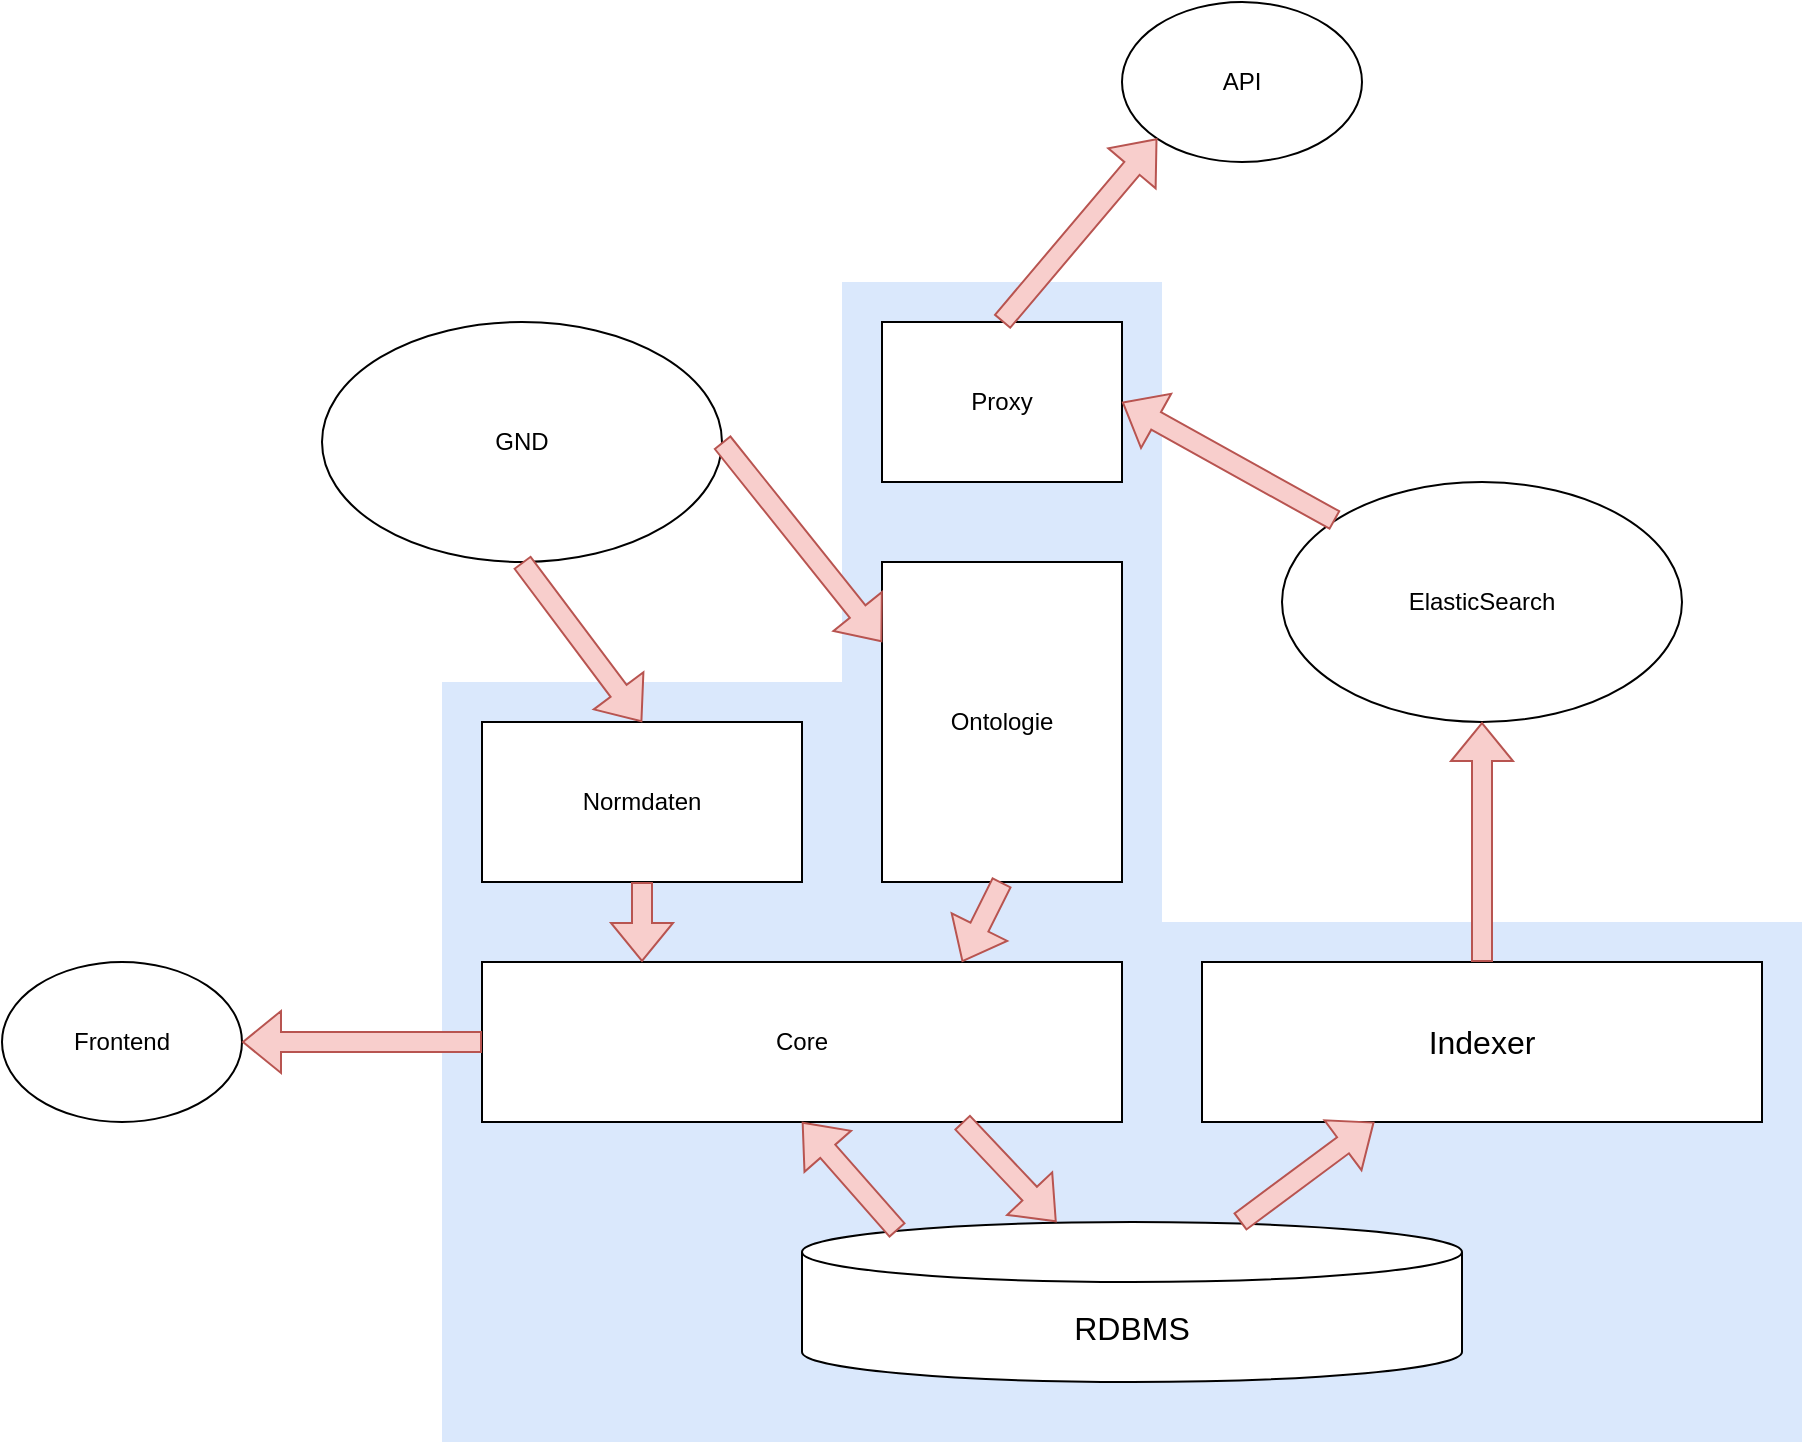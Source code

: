 <mxfile version="20.2.8" type="device"><diagram id="qeFtZLym8C5OvOUnD9ol" name="Page-1"><mxGraphModel dx="774" dy="1084" grid="1" gridSize="10" guides="1" tooltips="1" connect="1" arrows="1" fold="1" page="1" pageScale="1" pageWidth="850" pageHeight="1100" math="0" shadow="0"><root><mxCell id="0"/><mxCell id="1" parent="0"/><mxCell id="5QyPEKzUu3wqIV0EsxYj-12" value="" style="rounded=0;whiteSpace=wrap;html=1;fontSize=16;fillColor=#dae8fc;strokeColor=none;" vertex="1" parent="1"><mxGeometry x="540" y="260" width="160" height="200" as="geometry"/></mxCell><mxCell id="5QyPEKzUu3wqIV0EsxYj-11" value="" style="rounded=0;whiteSpace=wrap;html=1;fontSize=16;fillColor=#dae8fc;strokeColor=none;" vertex="1" parent="1"><mxGeometry x="700" y="580" width="320" height="260" as="geometry"/></mxCell><mxCell id="5QyPEKzUu3wqIV0EsxYj-10" value="" style="rounded=0;whiteSpace=wrap;html=1;fontSize=16;fillColor=#dae8fc;strokeColor=none;" vertex="1" parent="1"><mxGeometry x="340" y="460" width="360" height="380" as="geometry"/></mxCell><mxCell id="5QyPEKzUu3wqIV0EsxYj-1" value="Normdaten" style="rounded=0;whiteSpace=wrap;html=1;" vertex="1" parent="1"><mxGeometry x="360" y="480" width="160" height="80" as="geometry"/></mxCell><mxCell id="5QyPEKzUu3wqIV0EsxYj-2" value="Ontologie" style="rounded=0;whiteSpace=wrap;html=1;" vertex="1" parent="1"><mxGeometry x="560" y="400" width="120" height="160" as="geometry"/></mxCell><mxCell id="5QyPEKzUu3wqIV0EsxYj-3" value="Core" style="rounded=0;whiteSpace=wrap;html=1;" vertex="1" parent="1"><mxGeometry x="360" y="600" width="320" height="80" as="geometry"/></mxCell><mxCell id="5QyPEKzUu3wqIV0EsxYj-4" value="Proxy" style="rounded=0;whiteSpace=wrap;html=1;" vertex="1" parent="1"><mxGeometry x="560" y="280" width="120" height="80" as="geometry"/></mxCell><mxCell id="5QyPEKzUu3wqIV0EsxYj-5" value="Frontend" style="ellipse;whiteSpace=wrap;html=1;" vertex="1" parent="1"><mxGeometry x="120" y="600" width="120" height="80" as="geometry"/></mxCell><mxCell id="5QyPEKzUu3wqIV0EsxYj-6" value="API" style="ellipse;whiteSpace=wrap;html=1;" vertex="1" parent="1"><mxGeometry x="680" y="120" width="120" height="80" as="geometry"/></mxCell><mxCell id="5QyPEKzUu3wqIV0EsxYj-24" value="" style="edgeStyle=orthogonalEdgeStyle;rounded=0;orthogonalLoop=1;jettySize=auto;html=1;fontSize=16;" edge="1" parent="1" source="5QyPEKzUu3wqIV0EsxYj-7" target="5QyPEKzUu3wqIV0EsxYj-11"><mxGeometry relative="1" as="geometry"/></mxCell><mxCell id="5QyPEKzUu3wqIV0EsxYj-7" value="ElasticSearch" style="ellipse;whiteSpace=wrap;html=1;" vertex="1" parent="1"><mxGeometry x="760" y="360" width="200" height="120" as="geometry"/></mxCell><mxCell id="5QyPEKzUu3wqIV0EsxYj-8" value="Indexer" style="rounded=0;whiteSpace=wrap;html=1;fontSize=16;" vertex="1" parent="1"><mxGeometry x="720" y="600" width="280" height="80" as="geometry"/></mxCell><mxCell id="5QyPEKzUu3wqIV0EsxYj-9" value="GND" style="ellipse;whiteSpace=wrap;html=1;" vertex="1" parent="1"><mxGeometry x="280" y="280" width="200" height="120" as="geometry"/></mxCell><mxCell id="5QyPEKzUu3wqIV0EsxYj-13" value="RDBMS" style="shape=cylinder3;whiteSpace=wrap;html=1;boundedLbl=1;backgroundOutline=1;size=15;fontSize=16;" vertex="1" parent="1"><mxGeometry x="520" y="730" width="330" height="80" as="geometry"/></mxCell><mxCell id="5QyPEKzUu3wqIV0EsxYj-14" value="" style="shape=flexArrow;endArrow=classic;html=1;rounded=0;fontSize=16;entryX=0.5;entryY=1;entryDx=0;entryDy=0;fillColor=#f8cecc;strokeColor=#b85450;" edge="1" parent="1" source="5QyPEKzUu3wqIV0EsxYj-8" target="5QyPEKzUu3wqIV0EsxYj-7"><mxGeometry width="50" height="50" relative="1" as="geometry"><mxPoint x="560" y="550" as="sourcePoint"/><mxPoint x="610" y="500" as="targetPoint"/></mxGeometry></mxCell><mxCell id="5QyPEKzUu3wqIV0EsxYj-15" value="" style="shape=flexArrow;endArrow=classic;html=1;rounded=0;fontSize=16;fillColor=#f8cecc;strokeColor=#b85450;" edge="1" parent="1" source="5QyPEKzUu3wqIV0EsxYj-13" target="5QyPEKzUu3wqIV0EsxYj-8"><mxGeometry width="50" height="50" relative="1" as="geometry"><mxPoint x="870" y="940" as="sourcePoint"/><mxPoint x="870" y="820" as="targetPoint"/></mxGeometry></mxCell><mxCell id="5QyPEKzUu3wqIV0EsxYj-16" value="" style="shape=flexArrow;endArrow=classic;html=1;rounded=0;fontSize=16;fillColor=#f8cecc;strokeColor=#b85450;exitX=0.75;exitY=1;exitDx=0;exitDy=0;" edge="1" parent="1" source="5QyPEKzUu3wqIV0EsxYj-3" target="5QyPEKzUu3wqIV0EsxYj-13"><mxGeometry width="50" height="50" relative="1" as="geometry"><mxPoint x="748.846" y="740" as="sourcePoint"/><mxPoint x="816.154" y="690" as="targetPoint"/></mxGeometry></mxCell><mxCell id="5QyPEKzUu3wqIV0EsxYj-17" value="" style="shape=flexArrow;endArrow=classic;html=1;rounded=0;fontSize=16;fillColor=#f8cecc;strokeColor=#b85450;entryX=0;entryY=0.25;entryDx=0;entryDy=0;exitX=1;exitY=0.5;exitDx=0;exitDy=0;" edge="1" parent="1" source="5QyPEKzUu3wqIV0EsxYj-9" target="5QyPEKzUu3wqIV0EsxYj-2"><mxGeometry width="50" height="50" relative="1" as="geometry"><mxPoint x="758.846" y="750" as="sourcePoint"/><mxPoint x="826.154" y="700" as="targetPoint"/></mxGeometry></mxCell><mxCell id="5QyPEKzUu3wqIV0EsxYj-18" value="" style="shape=flexArrow;endArrow=classic;html=1;rounded=0;fontSize=16;fillColor=#f8cecc;strokeColor=#b85450;entryX=0.5;entryY=0;entryDx=0;entryDy=0;exitX=0.5;exitY=1;exitDx=0;exitDy=0;" edge="1" parent="1" source="5QyPEKzUu3wqIV0EsxYj-9" target="5QyPEKzUu3wqIV0EsxYj-1"><mxGeometry width="50" height="50" relative="1" as="geometry"><mxPoint x="768.846" y="760" as="sourcePoint"/><mxPoint x="836.154" y="710" as="targetPoint"/></mxGeometry></mxCell><mxCell id="5QyPEKzUu3wqIV0EsxYj-19" value="" style="shape=flexArrow;endArrow=classic;html=1;rounded=0;fontSize=16;fillColor=#f8cecc;strokeColor=#b85450;entryX=0.25;entryY=0;entryDx=0;entryDy=0;exitX=0.5;exitY=1;exitDx=0;exitDy=0;" edge="1" parent="1" source="5QyPEKzUu3wqIV0EsxYj-1" target="5QyPEKzUu3wqIV0EsxYj-3"><mxGeometry width="50" height="50" relative="1" as="geometry"><mxPoint x="390" y="410" as="sourcePoint"/><mxPoint x="450" y="490" as="targetPoint"/></mxGeometry></mxCell><mxCell id="5QyPEKzUu3wqIV0EsxYj-20" value="" style="shape=flexArrow;endArrow=classic;html=1;rounded=0;fontSize=16;fillColor=#f8cecc;strokeColor=#b85450;entryX=0.75;entryY=0;entryDx=0;entryDy=0;exitX=0.5;exitY=1;exitDx=0;exitDy=0;" edge="1" parent="1" source="5QyPEKzUu3wqIV0EsxYj-2" target="5QyPEKzUu3wqIV0EsxYj-3"><mxGeometry width="50" height="50" relative="1" as="geometry"><mxPoint x="450" y="570" as="sourcePoint"/><mxPoint x="450" y="610" as="targetPoint"/></mxGeometry></mxCell><mxCell id="5QyPEKzUu3wqIV0EsxYj-21" value="" style="shape=flexArrow;endArrow=classic;html=1;rounded=0;fontSize=16;fillColor=#f8cecc;strokeColor=#b85450;exitX=0.145;exitY=0;exitDx=0;exitDy=4.35;entryX=0.5;entryY=1;entryDx=0;entryDy=0;exitPerimeter=0;" edge="1" parent="1" source="5QyPEKzUu3wqIV0EsxYj-13" target="5QyPEKzUu3wqIV0EsxYj-3"><mxGeometry width="50" height="50" relative="1" as="geometry"><mxPoint x="610" y="690" as="sourcePoint"/><mxPoint x="657.222" y="740" as="targetPoint"/></mxGeometry></mxCell><mxCell id="5QyPEKzUu3wqIV0EsxYj-22" value="" style="shape=flexArrow;endArrow=classic;html=1;rounded=0;fontSize=16;fillColor=#f8cecc;strokeColor=#b85450;entryX=1;entryY=0.5;entryDx=0;entryDy=0;" edge="1" parent="1" source="5QyPEKzUu3wqIV0EsxYj-3" target="5QyPEKzUu3wqIV0EsxYj-5"><mxGeometry width="50" height="50" relative="1" as="geometry"><mxPoint x="620" y="700" as="sourcePoint"/><mxPoint x="667.222" y="750" as="targetPoint"/></mxGeometry></mxCell><mxCell id="5QyPEKzUu3wqIV0EsxYj-23" value="" style="shape=flexArrow;endArrow=classic;html=1;rounded=0;fontSize=16;entryX=1;entryY=0.5;entryDx=0;entryDy=0;fillColor=#f8cecc;strokeColor=#b85450;" edge="1" parent="1" source="5QyPEKzUu3wqIV0EsxYj-7" target="5QyPEKzUu3wqIV0EsxYj-4"><mxGeometry width="50" height="50" relative="1" as="geometry"><mxPoint x="870" y="610" as="sourcePoint"/><mxPoint x="870" y="490" as="targetPoint"/></mxGeometry></mxCell><mxCell id="5QyPEKzUu3wqIV0EsxYj-25" value="" style="shape=flexArrow;endArrow=classic;html=1;rounded=0;fontSize=16;entryX=0;entryY=1;entryDx=0;entryDy=0;fillColor=#f8cecc;strokeColor=#b85450;exitX=0.5;exitY=0;exitDx=0;exitDy=0;" edge="1" parent="1" source="5QyPEKzUu3wqIV0EsxYj-4" target="5QyPEKzUu3wqIV0EsxYj-6"><mxGeometry width="50" height="50" relative="1" as="geometry"><mxPoint x="880" y="620" as="sourcePoint"/><mxPoint x="880" y="500" as="targetPoint"/></mxGeometry></mxCell></root></mxGraphModel></diagram></mxfile>